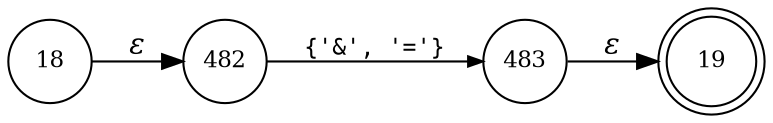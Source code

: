 digraph ATN {
rankdir=LR;
s19[fontsize=11, label="19", shape=doublecircle, fixedsize=true, width=.6];
s18[fontsize=11,label="18", shape=circle, fixedsize=true, width=.55, peripheries=1];
s482[fontsize=11,label="482", shape=circle, fixedsize=true, width=.55, peripheries=1];
s483[fontsize=11,label="483", shape=circle, fixedsize=true, width=.55, peripheries=1];
s18 -> s482 [fontname="Times-Italic", label="&epsilon;"];
s482 -> s483 [fontsize=11, fontname="Courier", arrowsize=.7, label = "{'&', '='}", arrowhead = normal];
s483 -> s19 [fontname="Times-Italic", label="&epsilon;"];
}